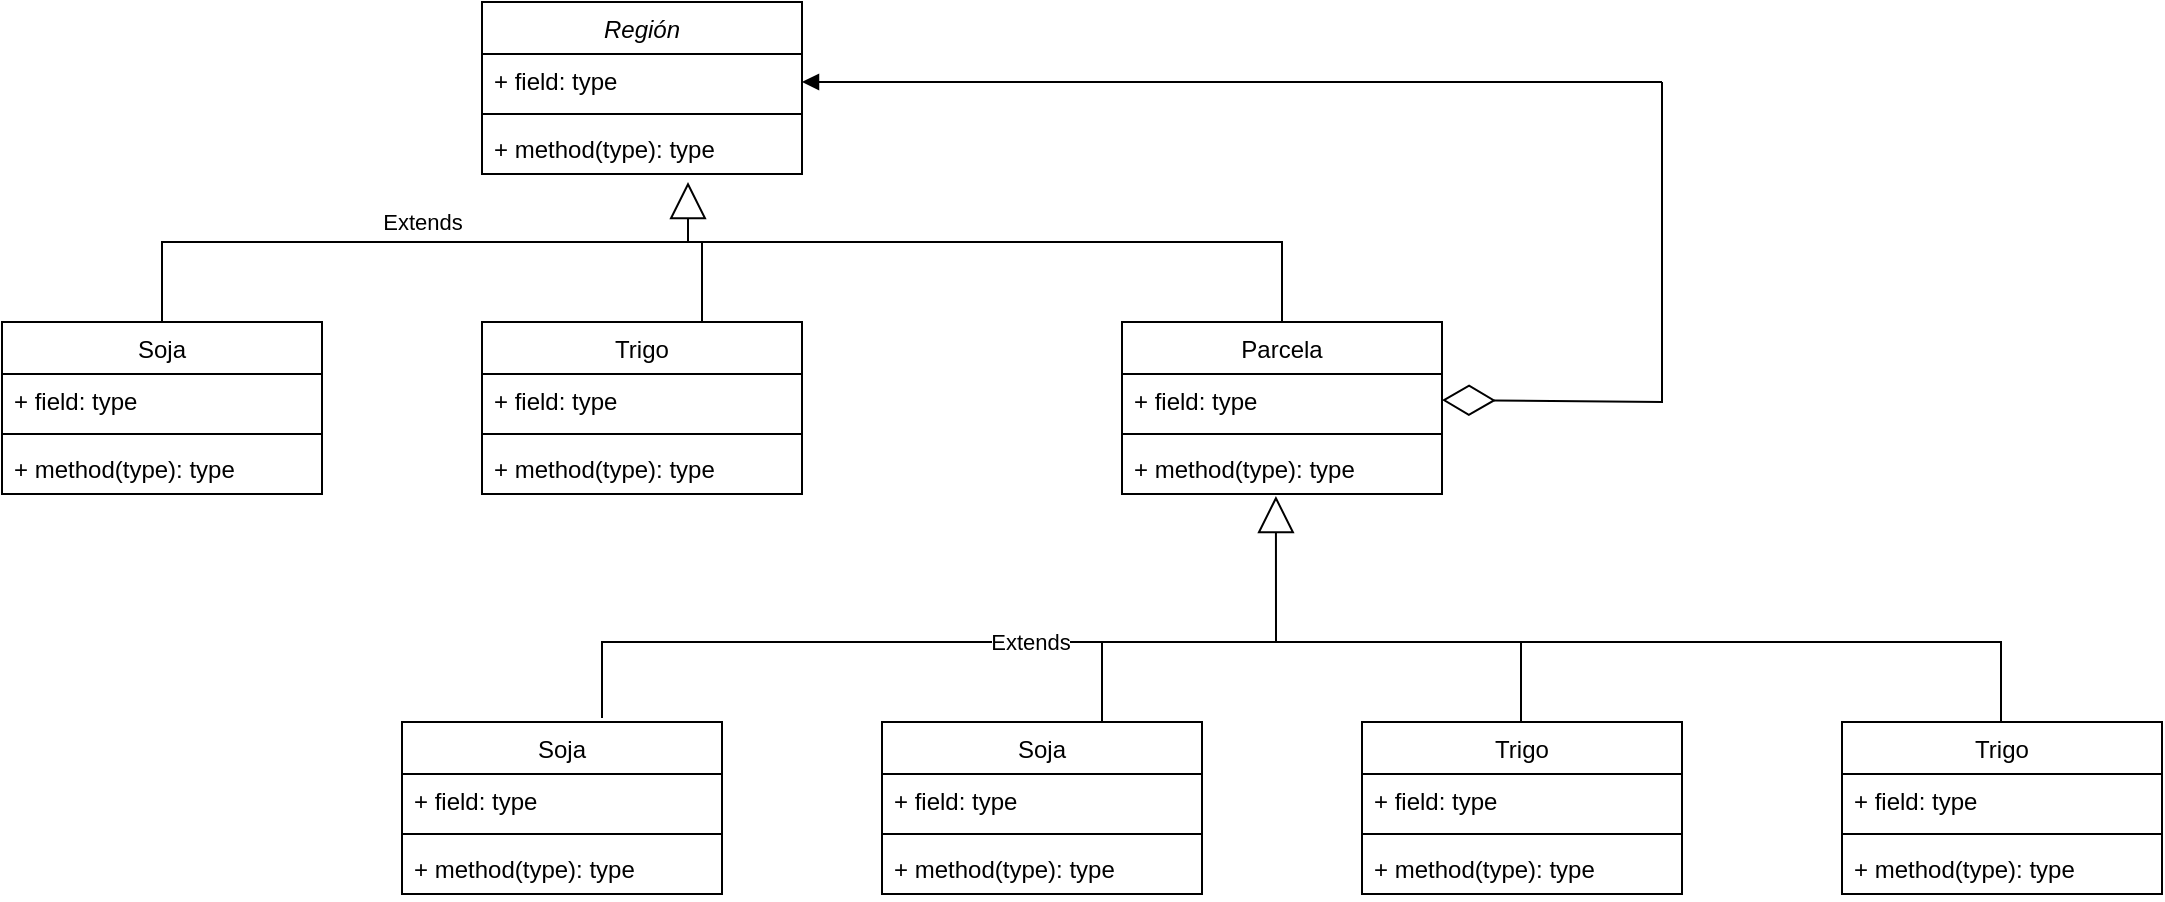 <mxfile version="20.4.0" type="github">
  <diagram id="C5RBs43oDa-KdzZeNtuy" name="Page-1">
    <mxGraphModel dx="723" dy="375" grid="1" gridSize="10" guides="1" tooltips="1" connect="1" arrows="1" fold="1" page="1" pageScale="1" pageWidth="827" pageHeight="1169" math="0" shadow="0">
      <root>
        <mxCell id="WIyWlLk6GJQsqaUBKTNV-0" />
        <mxCell id="WIyWlLk6GJQsqaUBKTNV-1" parent="WIyWlLk6GJQsqaUBKTNV-0" />
        <mxCell id="POkYeywjtGOvQX3Wc1Kp-1" value="Región" style="swimlane;fontStyle=2;align=center;verticalAlign=top;childLayout=stackLayout;horizontal=1;startSize=26;horizontalStack=0;resizeParent=1;resizeParentMax=0;resizeLast=0;collapsible=1;marginBottom=0;" vertex="1" parent="WIyWlLk6GJQsqaUBKTNV-1">
          <mxGeometry x="280" width="160" height="86" as="geometry" />
        </mxCell>
        <mxCell id="POkYeywjtGOvQX3Wc1Kp-2" value="+ field: type" style="text;strokeColor=none;fillColor=none;align=left;verticalAlign=top;spacingLeft=4;spacingRight=4;overflow=hidden;rotatable=0;points=[[0,0.5],[1,0.5]];portConstraint=eastwest;" vertex="1" parent="POkYeywjtGOvQX3Wc1Kp-1">
          <mxGeometry y="26" width="160" height="26" as="geometry" />
        </mxCell>
        <mxCell id="POkYeywjtGOvQX3Wc1Kp-3" value="" style="line;strokeWidth=1;fillColor=none;align=left;verticalAlign=middle;spacingTop=-1;spacingLeft=3;spacingRight=3;rotatable=0;labelPosition=right;points=[];portConstraint=eastwest;strokeColor=inherit;" vertex="1" parent="POkYeywjtGOvQX3Wc1Kp-1">
          <mxGeometry y="52" width="160" height="8" as="geometry" />
        </mxCell>
        <mxCell id="POkYeywjtGOvQX3Wc1Kp-4" value="+ method(type): type" style="text;strokeColor=none;fillColor=none;align=left;verticalAlign=top;spacingLeft=4;spacingRight=4;overflow=hidden;rotatable=0;points=[[0,0.5],[1,0.5]];portConstraint=eastwest;" vertex="1" parent="POkYeywjtGOvQX3Wc1Kp-1">
          <mxGeometry y="60" width="160" height="26" as="geometry" />
        </mxCell>
        <mxCell id="POkYeywjtGOvQX3Wc1Kp-5" value="Soja" style="swimlane;fontStyle=0;align=center;verticalAlign=top;childLayout=stackLayout;horizontal=1;startSize=26;horizontalStack=0;resizeParent=1;resizeParentMax=0;resizeLast=0;collapsible=1;marginBottom=0;" vertex="1" parent="WIyWlLk6GJQsqaUBKTNV-1">
          <mxGeometry x="40" y="160" width="160" height="86" as="geometry" />
        </mxCell>
        <mxCell id="POkYeywjtGOvQX3Wc1Kp-6" value="+ field: type" style="text;strokeColor=none;fillColor=none;align=left;verticalAlign=top;spacingLeft=4;spacingRight=4;overflow=hidden;rotatable=0;points=[[0,0.5],[1,0.5]];portConstraint=eastwest;" vertex="1" parent="POkYeywjtGOvQX3Wc1Kp-5">
          <mxGeometry y="26" width="160" height="26" as="geometry" />
        </mxCell>
        <mxCell id="POkYeywjtGOvQX3Wc1Kp-7" value="" style="line;strokeWidth=1;fillColor=none;align=left;verticalAlign=middle;spacingTop=-1;spacingLeft=3;spacingRight=3;rotatable=0;labelPosition=right;points=[];portConstraint=eastwest;strokeColor=inherit;" vertex="1" parent="POkYeywjtGOvQX3Wc1Kp-5">
          <mxGeometry y="52" width="160" height="8" as="geometry" />
        </mxCell>
        <mxCell id="POkYeywjtGOvQX3Wc1Kp-8" value="+ method(type): type" style="text;strokeColor=none;fillColor=none;align=left;verticalAlign=top;spacingLeft=4;spacingRight=4;overflow=hidden;rotatable=0;points=[[0,0.5],[1,0.5]];portConstraint=eastwest;" vertex="1" parent="POkYeywjtGOvQX3Wc1Kp-5">
          <mxGeometry y="60" width="160" height="26" as="geometry" />
        </mxCell>
        <mxCell id="POkYeywjtGOvQX3Wc1Kp-9" value="Trigo" style="swimlane;fontStyle=0;align=center;verticalAlign=top;childLayout=stackLayout;horizontal=1;startSize=26;horizontalStack=0;resizeParent=1;resizeParentMax=0;resizeLast=0;collapsible=1;marginBottom=0;" vertex="1" parent="WIyWlLk6GJQsqaUBKTNV-1">
          <mxGeometry x="280" y="160" width="160" height="86" as="geometry" />
        </mxCell>
        <mxCell id="POkYeywjtGOvQX3Wc1Kp-10" value="+ field: type" style="text;strokeColor=none;fillColor=none;align=left;verticalAlign=top;spacingLeft=4;spacingRight=4;overflow=hidden;rotatable=0;points=[[0,0.5],[1,0.5]];portConstraint=eastwest;" vertex="1" parent="POkYeywjtGOvQX3Wc1Kp-9">
          <mxGeometry y="26" width="160" height="26" as="geometry" />
        </mxCell>
        <mxCell id="POkYeywjtGOvQX3Wc1Kp-11" value="" style="line;strokeWidth=1;fillColor=none;align=left;verticalAlign=middle;spacingTop=-1;spacingLeft=3;spacingRight=3;rotatable=0;labelPosition=right;points=[];portConstraint=eastwest;strokeColor=inherit;" vertex="1" parent="POkYeywjtGOvQX3Wc1Kp-9">
          <mxGeometry y="52" width="160" height="8" as="geometry" />
        </mxCell>
        <mxCell id="POkYeywjtGOvQX3Wc1Kp-12" value="+ method(type): type" style="text;strokeColor=none;fillColor=none;align=left;verticalAlign=top;spacingLeft=4;spacingRight=4;overflow=hidden;rotatable=0;points=[[0,0.5],[1,0.5]];portConstraint=eastwest;" vertex="1" parent="POkYeywjtGOvQX3Wc1Kp-9">
          <mxGeometry y="60" width="160" height="26" as="geometry" />
        </mxCell>
        <mxCell id="POkYeywjtGOvQX3Wc1Kp-13" value="Parcela" style="swimlane;fontStyle=0;align=center;verticalAlign=top;childLayout=stackLayout;horizontal=1;startSize=26;horizontalStack=0;resizeParent=1;resizeParentMax=0;resizeLast=0;collapsible=1;marginBottom=0;" vertex="1" parent="WIyWlLk6GJQsqaUBKTNV-1">
          <mxGeometry x="600" y="160" width="160" height="86" as="geometry" />
        </mxCell>
        <mxCell id="POkYeywjtGOvQX3Wc1Kp-14" value="+ field: type" style="text;strokeColor=none;fillColor=none;align=left;verticalAlign=top;spacingLeft=4;spacingRight=4;overflow=hidden;rotatable=0;points=[[0,0.5],[1,0.5]];portConstraint=eastwest;" vertex="1" parent="POkYeywjtGOvQX3Wc1Kp-13">
          <mxGeometry y="26" width="160" height="26" as="geometry" />
        </mxCell>
        <mxCell id="POkYeywjtGOvQX3Wc1Kp-15" value="" style="line;strokeWidth=1;fillColor=none;align=left;verticalAlign=middle;spacingTop=-1;spacingLeft=3;spacingRight=3;rotatable=0;labelPosition=right;points=[];portConstraint=eastwest;strokeColor=inherit;" vertex="1" parent="POkYeywjtGOvQX3Wc1Kp-13">
          <mxGeometry y="52" width="160" height="8" as="geometry" />
        </mxCell>
        <mxCell id="POkYeywjtGOvQX3Wc1Kp-16" value="+ method(type): type" style="text;strokeColor=none;fillColor=none;align=left;verticalAlign=top;spacingLeft=4;spacingRight=4;overflow=hidden;rotatable=0;points=[[0,0.5],[1,0.5]];portConstraint=eastwest;" vertex="1" parent="POkYeywjtGOvQX3Wc1Kp-13">
          <mxGeometry y="60" width="160" height="26" as="geometry" />
        </mxCell>
        <mxCell id="POkYeywjtGOvQX3Wc1Kp-21" value="Soja" style="swimlane;fontStyle=0;align=center;verticalAlign=top;childLayout=stackLayout;horizontal=1;startSize=26;horizontalStack=0;resizeParent=1;resizeParentMax=0;resizeLast=0;collapsible=1;marginBottom=0;" vertex="1" parent="WIyWlLk6GJQsqaUBKTNV-1">
          <mxGeometry x="240" y="360" width="160" height="86" as="geometry" />
        </mxCell>
        <mxCell id="POkYeywjtGOvQX3Wc1Kp-22" value="+ field: type" style="text;strokeColor=none;fillColor=none;align=left;verticalAlign=top;spacingLeft=4;spacingRight=4;overflow=hidden;rotatable=0;points=[[0,0.5],[1,0.5]];portConstraint=eastwest;" vertex="1" parent="POkYeywjtGOvQX3Wc1Kp-21">
          <mxGeometry y="26" width="160" height="26" as="geometry" />
        </mxCell>
        <mxCell id="POkYeywjtGOvQX3Wc1Kp-23" value="" style="line;strokeWidth=1;fillColor=none;align=left;verticalAlign=middle;spacingTop=-1;spacingLeft=3;spacingRight=3;rotatable=0;labelPosition=right;points=[];portConstraint=eastwest;strokeColor=inherit;" vertex="1" parent="POkYeywjtGOvQX3Wc1Kp-21">
          <mxGeometry y="52" width="160" height="8" as="geometry" />
        </mxCell>
        <mxCell id="POkYeywjtGOvQX3Wc1Kp-24" value="+ method(type): type" style="text;strokeColor=none;fillColor=none;align=left;verticalAlign=top;spacingLeft=4;spacingRight=4;overflow=hidden;rotatable=0;points=[[0,0.5],[1,0.5]];portConstraint=eastwest;" vertex="1" parent="POkYeywjtGOvQX3Wc1Kp-21">
          <mxGeometry y="60" width="160" height="26" as="geometry" />
        </mxCell>
        <mxCell id="POkYeywjtGOvQX3Wc1Kp-25" value="Soja" style="swimlane;fontStyle=0;align=center;verticalAlign=top;childLayout=stackLayout;horizontal=1;startSize=26;horizontalStack=0;resizeParent=1;resizeParentMax=0;resizeLast=0;collapsible=1;marginBottom=0;" vertex="1" parent="WIyWlLk6GJQsqaUBKTNV-1">
          <mxGeometry x="480" y="360" width="160" height="86" as="geometry" />
        </mxCell>
        <mxCell id="POkYeywjtGOvQX3Wc1Kp-26" value="+ field: type" style="text;strokeColor=none;fillColor=none;align=left;verticalAlign=top;spacingLeft=4;spacingRight=4;overflow=hidden;rotatable=0;points=[[0,0.5],[1,0.5]];portConstraint=eastwest;" vertex="1" parent="POkYeywjtGOvQX3Wc1Kp-25">
          <mxGeometry y="26" width="160" height="26" as="geometry" />
        </mxCell>
        <mxCell id="POkYeywjtGOvQX3Wc1Kp-27" value="" style="line;strokeWidth=1;fillColor=none;align=left;verticalAlign=middle;spacingTop=-1;spacingLeft=3;spacingRight=3;rotatable=0;labelPosition=right;points=[];portConstraint=eastwest;strokeColor=inherit;" vertex="1" parent="POkYeywjtGOvQX3Wc1Kp-25">
          <mxGeometry y="52" width="160" height="8" as="geometry" />
        </mxCell>
        <mxCell id="POkYeywjtGOvQX3Wc1Kp-28" value="+ method(type): type" style="text;strokeColor=none;fillColor=none;align=left;verticalAlign=top;spacingLeft=4;spacingRight=4;overflow=hidden;rotatable=0;points=[[0,0.5],[1,0.5]];portConstraint=eastwest;" vertex="1" parent="POkYeywjtGOvQX3Wc1Kp-25">
          <mxGeometry y="60" width="160" height="26" as="geometry" />
        </mxCell>
        <mxCell id="POkYeywjtGOvQX3Wc1Kp-29" value="Trigo" style="swimlane;fontStyle=0;align=center;verticalAlign=top;childLayout=stackLayout;horizontal=1;startSize=26;horizontalStack=0;resizeParent=1;resizeParentMax=0;resizeLast=0;collapsible=1;marginBottom=0;" vertex="1" parent="WIyWlLk6GJQsqaUBKTNV-1">
          <mxGeometry x="720" y="360" width="160" height="86" as="geometry" />
        </mxCell>
        <mxCell id="POkYeywjtGOvQX3Wc1Kp-30" value="+ field: type" style="text;strokeColor=none;fillColor=none;align=left;verticalAlign=top;spacingLeft=4;spacingRight=4;overflow=hidden;rotatable=0;points=[[0,0.5],[1,0.5]];portConstraint=eastwest;" vertex="1" parent="POkYeywjtGOvQX3Wc1Kp-29">
          <mxGeometry y="26" width="160" height="26" as="geometry" />
        </mxCell>
        <mxCell id="POkYeywjtGOvQX3Wc1Kp-31" value="" style="line;strokeWidth=1;fillColor=none;align=left;verticalAlign=middle;spacingTop=-1;spacingLeft=3;spacingRight=3;rotatable=0;labelPosition=right;points=[];portConstraint=eastwest;strokeColor=inherit;" vertex="1" parent="POkYeywjtGOvQX3Wc1Kp-29">
          <mxGeometry y="52" width="160" height="8" as="geometry" />
        </mxCell>
        <mxCell id="POkYeywjtGOvQX3Wc1Kp-32" value="+ method(type): type" style="text;strokeColor=none;fillColor=none;align=left;verticalAlign=top;spacingLeft=4;spacingRight=4;overflow=hidden;rotatable=0;points=[[0,0.5],[1,0.5]];portConstraint=eastwest;" vertex="1" parent="POkYeywjtGOvQX3Wc1Kp-29">
          <mxGeometry y="60" width="160" height="26" as="geometry" />
        </mxCell>
        <mxCell id="POkYeywjtGOvQX3Wc1Kp-33" value="Trigo" style="swimlane;fontStyle=0;align=center;verticalAlign=top;childLayout=stackLayout;horizontal=1;startSize=26;horizontalStack=0;resizeParent=1;resizeParentMax=0;resizeLast=0;collapsible=1;marginBottom=0;" vertex="1" parent="WIyWlLk6GJQsqaUBKTNV-1">
          <mxGeometry x="960" y="360" width="160" height="86" as="geometry" />
        </mxCell>
        <mxCell id="POkYeywjtGOvQX3Wc1Kp-34" value="+ field: type" style="text;strokeColor=none;fillColor=none;align=left;verticalAlign=top;spacingLeft=4;spacingRight=4;overflow=hidden;rotatable=0;points=[[0,0.5],[1,0.5]];portConstraint=eastwest;" vertex="1" parent="POkYeywjtGOvQX3Wc1Kp-33">
          <mxGeometry y="26" width="160" height="26" as="geometry" />
        </mxCell>
        <mxCell id="POkYeywjtGOvQX3Wc1Kp-35" value="" style="line;strokeWidth=1;fillColor=none;align=left;verticalAlign=middle;spacingTop=-1;spacingLeft=3;spacingRight=3;rotatable=0;labelPosition=right;points=[];portConstraint=eastwest;strokeColor=inherit;" vertex="1" parent="POkYeywjtGOvQX3Wc1Kp-33">
          <mxGeometry y="52" width="160" height="8" as="geometry" />
        </mxCell>
        <mxCell id="POkYeywjtGOvQX3Wc1Kp-36" value="+ method(type): type" style="text;strokeColor=none;fillColor=none;align=left;verticalAlign=top;spacingLeft=4;spacingRight=4;overflow=hidden;rotatable=0;points=[[0,0.5],[1,0.5]];portConstraint=eastwest;" vertex="1" parent="POkYeywjtGOvQX3Wc1Kp-33">
          <mxGeometry y="60" width="160" height="26" as="geometry" />
        </mxCell>
        <mxCell id="POkYeywjtGOvQX3Wc1Kp-37" value="Extends" style="endArrow=block;endSize=16;endFill=0;html=1;rounded=0;exitX=0.625;exitY=-0.023;exitDx=0;exitDy=0;exitPerimeter=0;entryX=0.481;entryY=1.038;entryDx=0;entryDy=0;entryPerimeter=0;" edge="1" parent="WIyWlLk6GJQsqaUBKTNV-1" source="POkYeywjtGOvQX3Wc1Kp-21" target="POkYeywjtGOvQX3Wc1Kp-16">
          <mxGeometry x="0.125" width="160" relative="1" as="geometry">
            <mxPoint x="340" y="350" as="sourcePoint" />
            <mxPoint x="677" y="250" as="targetPoint" />
            <Array as="points">
              <mxPoint x="340" y="320" />
              <mxPoint x="550" y="320" />
              <mxPoint x="677" y="320" />
            </Array>
            <mxPoint as="offset" />
          </mxGeometry>
        </mxCell>
        <mxCell id="POkYeywjtGOvQX3Wc1Kp-39" value="" style="endArrow=none;html=1;edgeStyle=orthogonalEdgeStyle;rounded=0;" edge="1" parent="WIyWlLk6GJQsqaUBKTNV-1">
          <mxGeometry relative="1" as="geometry">
            <mxPoint x="670" y="320" as="sourcePoint" />
            <mxPoint x="1040" y="320" as="targetPoint" />
            <Array as="points">
              <mxPoint x="760" y="320" />
              <mxPoint x="760" y="320" />
            </Array>
          </mxGeometry>
        </mxCell>
        <mxCell id="POkYeywjtGOvQX3Wc1Kp-45" value="" style="endArrow=none;html=1;edgeStyle=orthogonalEdgeStyle;rounded=0;" edge="1" parent="WIyWlLk6GJQsqaUBKTNV-1">
          <mxGeometry relative="1" as="geometry">
            <mxPoint x="590" y="320" as="sourcePoint" />
            <mxPoint x="590" y="360" as="targetPoint" />
            <Array as="points">
              <mxPoint x="590" y="330" />
              <mxPoint x="590" y="330" />
            </Array>
          </mxGeometry>
        </mxCell>
        <mxCell id="POkYeywjtGOvQX3Wc1Kp-48" value="" style="endArrow=none;html=1;edgeStyle=orthogonalEdgeStyle;rounded=0;" edge="1" parent="WIyWlLk6GJQsqaUBKTNV-1">
          <mxGeometry relative="1" as="geometry">
            <mxPoint x="799.5" y="320" as="sourcePoint" />
            <mxPoint x="799.5" y="360" as="targetPoint" />
            <Array as="points">
              <mxPoint x="799.5" y="330" />
              <mxPoint x="799.5" y="330" />
            </Array>
          </mxGeometry>
        </mxCell>
        <mxCell id="POkYeywjtGOvQX3Wc1Kp-49" value="" style="endArrow=none;html=1;edgeStyle=orthogonalEdgeStyle;rounded=0;" edge="1" parent="WIyWlLk6GJQsqaUBKTNV-1">
          <mxGeometry relative="1" as="geometry">
            <mxPoint x="1039.5" y="320" as="sourcePoint" />
            <mxPoint x="1039.5" y="360" as="targetPoint" />
            <Array as="points">
              <mxPoint x="1039.5" y="330" />
              <mxPoint x="1039.5" y="330" />
            </Array>
          </mxGeometry>
        </mxCell>
        <mxCell id="POkYeywjtGOvQX3Wc1Kp-50" value="" style="endArrow=diamondThin;endFill=0;endSize=24;html=1;rounded=0;entryX=1;entryY=0.5;entryDx=0;entryDy=0;" edge="1" parent="WIyWlLk6GJQsqaUBKTNV-1" target="POkYeywjtGOvQX3Wc1Kp-14">
          <mxGeometry width="160" relative="1" as="geometry">
            <mxPoint x="870" y="50" as="sourcePoint" />
            <mxPoint x="790" y="200" as="targetPoint" />
            <Array as="points">
              <mxPoint x="870" y="40" />
              <mxPoint x="870" y="50" />
              <mxPoint x="870" y="200" />
            </Array>
          </mxGeometry>
        </mxCell>
        <mxCell id="POkYeywjtGOvQX3Wc1Kp-53" value="" style="html=1;verticalAlign=bottom;endArrow=block;rounded=0;" edge="1" parent="WIyWlLk6GJQsqaUBKTNV-1">
          <mxGeometry width="80" relative="1" as="geometry">
            <mxPoint x="870" y="40" as="sourcePoint" />
            <mxPoint x="440" y="40" as="targetPoint" />
          </mxGeometry>
        </mxCell>
        <mxCell id="POkYeywjtGOvQX3Wc1Kp-54" value="Extends" style="endArrow=block;endSize=16;endFill=0;html=1;rounded=0;exitX=0.5;exitY=0;exitDx=0;exitDy=0;" edge="1" parent="WIyWlLk6GJQsqaUBKTNV-1" source="POkYeywjtGOvQX3Wc1Kp-5">
          <mxGeometry x="0.018" y="10" width="160" relative="1" as="geometry">
            <mxPoint x="220" y="130" as="sourcePoint" />
            <mxPoint x="383" y="90" as="targetPoint" />
            <Array as="points">
              <mxPoint x="120" y="120" />
              <mxPoint x="320" y="120" />
              <mxPoint x="383" y="120" />
            </Array>
            <mxPoint as="offset" />
          </mxGeometry>
        </mxCell>
        <mxCell id="POkYeywjtGOvQX3Wc1Kp-55" value="" style="endArrow=none;html=1;edgeStyle=orthogonalEdgeStyle;rounded=0;" edge="1" parent="WIyWlLk6GJQsqaUBKTNV-1">
          <mxGeometry relative="1" as="geometry">
            <mxPoint x="380" y="120" as="sourcePoint" />
            <mxPoint x="680" y="160" as="targetPoint" />
            <Array as="points">
              <mxPoint x="680" y="120" />
            </Array>
          </mxGeometry>
        </mxCell>
        <mxCell id="POkYeywjtGOvQX3Wc1Kp-58" value="" style="endArrow=none;html=1;edgeStyle=orthogonalEdgeStyle;rounded=0;" edge="1" parent="WIyWlLk6GJQsqaUBKTNV-1">
          <mxGeometry relative="1" as="geometry">
            <mxPoint x="390" y="120" as="sourcePoint" />
            <mxPoint x="390" y="160" as="targetPoint" />
            <Array as="points">
              <mxPoint x="390" y="130" />
              <mxPoint x="390" y="130" />
            </Array>
          </mxGeometry>
        </mxCell>
      </root>
    </mxGraphModel>
  </diagram>
</mxfile>
